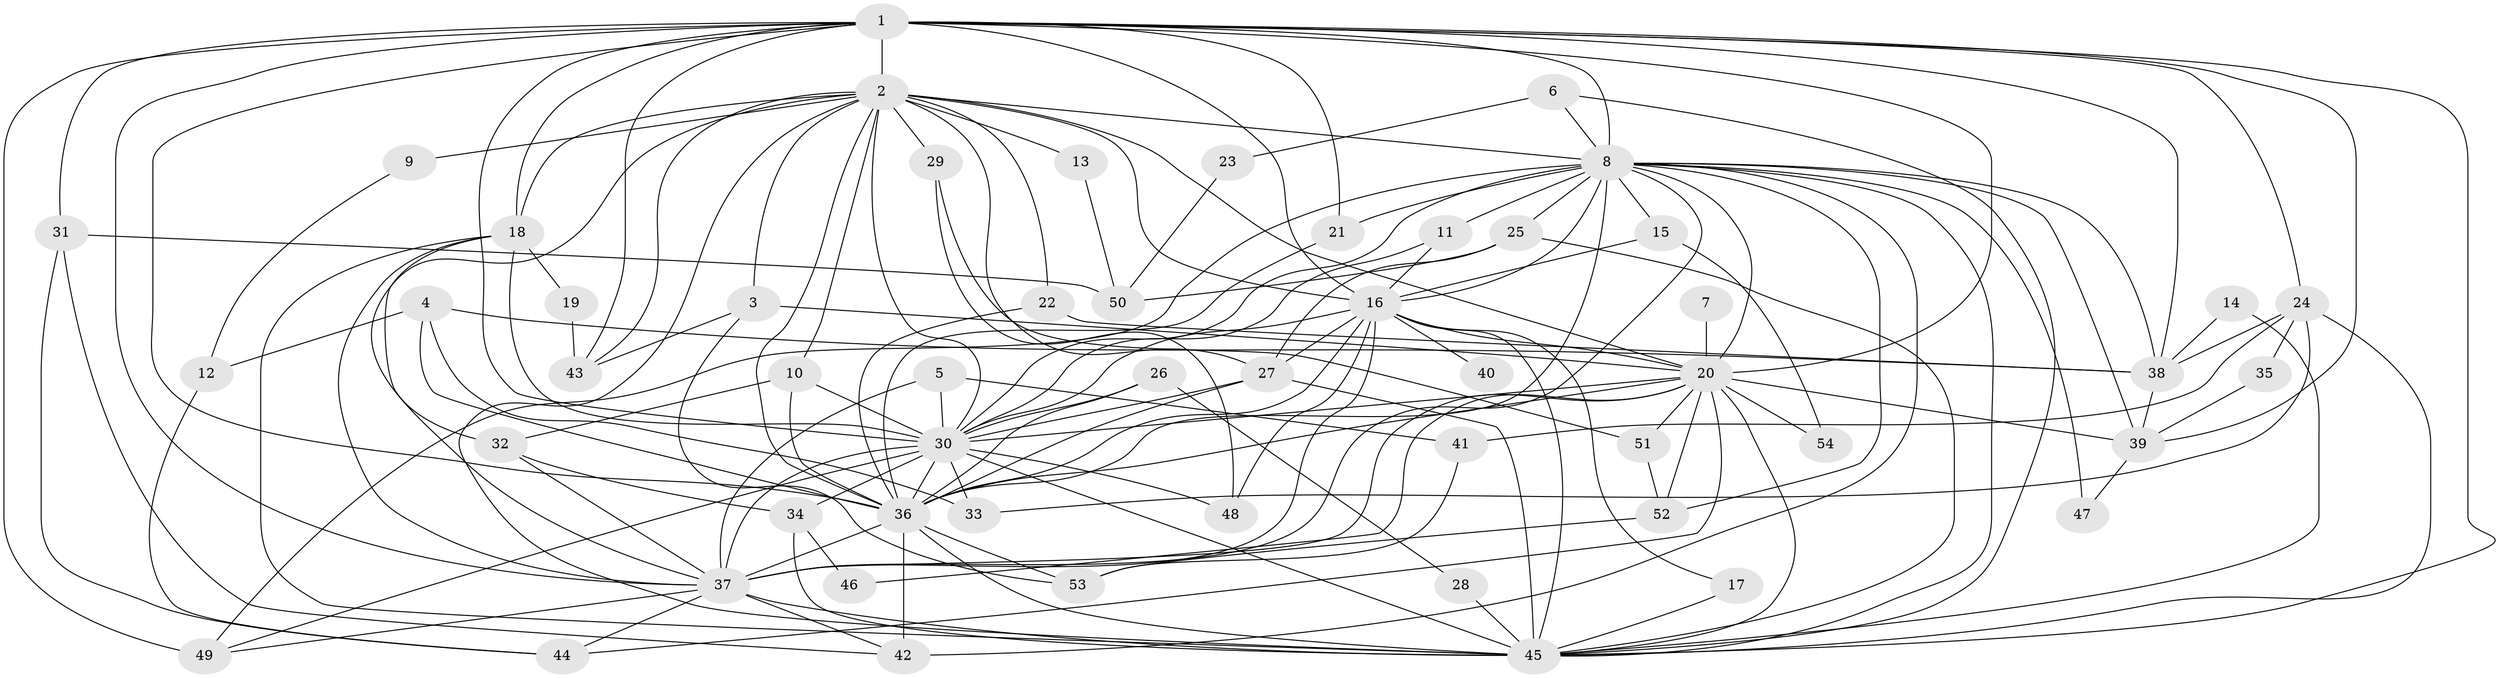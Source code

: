 // original degree distribution, {19: 0.018691588785046728, 21: 0.009345794392523364, 22: 0.009345794392523364, 26: 0.009345794392523364, 18: 0.018691588785046728, 16: 0.009345794392523364, 24: 0.009345794392523364, 20: 0.009345794392523364, 7: 0.009345794392523364, 4: 0.11214953271028037, 3: 0.24299065420560748, 5: 0.056074766355140186, 6: 0.018691588785046728, 2: 0.4672897196261682}
// Generated by graph-tools (version 1.1) at 2025/01/03/09/25 03:01:17]
// undirected, 54 vertices, 149 edges
graph export_dot {
graph [start="1"]
  node [color=gray90,style=filled];
  1;
  2;
  3;
  4;
  5;
  6;
  7;
  8;
  9;
  10;
  11;
  12;
  13;
  14;
  15;
  16;
  17;
  18;
  19;
  20;
  21;
  22;
  23;
  24;
  25;
  26;
  27;
  28;
  29;
  30;
  31;
  32;
  33;
  34;
  35;
  36;
  37;
  38;
  39;
  40;
  41;
  42;
  43;
  44;
  45;
  46;
  47;
  48;
  49;
  50;
  51;
  52;
  53;
  54;
  1 -- 2 [weight=2.0];
  1 -- 8 [weight=1.0];
  1 -- 16 [weight=1.0];
  1 -- 18 [weight=1.0];
  1 -- 20 [weight=1.0];
  1 -- 21 [weight=1.0];
  1 -- 24 [weight=1.0];
  1 -- 30 [weight=1.0];
  1 -- 31 [weight=1.0];
  1 -- 36 [weight=1.0];
  1 -- 37 [weight=1.0];
  1 -- 38 [weight=1.0];
  1 -- 39 [weight=1.0];
  1 -- 43 [weight=1.0];
  1 -- 45 [weight=1.0];
  1 -- 49 [weight=1.0];
  2 -- 3 [weight=1.0];
  2 -- 8 [weight=3.0];
  2 -- 9 [weight=2.0];
  2 -- 10 [weight=1.0];
  2 -- 13 [weight=2.0];
  2 -- 16 [weight=2.0];
  2 -- 18 [weight=1.0];
  2 -- 20 [weight=4.0];
  2 -- 22 [weight=1.0];
  2 -- 27 [weight=1.0];
  2 -- 29 [weight=2.0];
  2 -- 30 [weight=4.0];
  2 -- 36 [weight=4.0];
  2 -- 37 [weight=2.0];
  2 -- 43 [weight=1.0];
  2 -- 45 [weight=2.0];
  3 -- 20 [weight=1.0];
  3 -- 43 [weight=1.0];
  3 -- 53 [weight=1.0];
  4 -- 12 [weight=1.0];
  4 -- 33 [weight=1.0];
  4 -- 36 [weight=1.0];
  4 -- 38 [weight=1.0];
  5 -- 30 [weight=1.0];
  5 -- 37 [weight=1.0];
  5 -- 41 [weight=1.0];
  6 -- 8 [weight=1.0];
  6 -- 23 [weight=1.0];
  6 -- 45 [weight=1.0];
  7 -- 20 [weight=2.0];
  8 -- 11 [weight=1.0];
  8 -- 15 [weight=1.0];
  8 -- 16 [weight=3.0];
  8 -- 20 [weight=1.0];
  8 -- 21 [weight=1.0];
  8 -- 25 [weight=1.0];
  8 -- 30 [weight=1.0];
  8 -- 36 [weight=1.0];
  8 -- 37 [weight=1.0];
  8 -- 38 [weight=1.0];
  8 -- 39 [weight=1.0];
  8 -- 42 [weight=2.0];
  8 -- 45 [weight=1.0];
  8 -- 47 [weight=2.0];
  8 -- 49 [weight=1.0];
  8 -- 52 [weight=2.0];
  9 -- 12 [weight=1.0];
  10 -- 30 [weight=1.0];
  10 -- 32 [weight=1.0];
  10 -- 36 [weight=1.0];
  11 -- 16 [weight=1.0];
  11 -- 30 [weight=1.0];
  12 -- 44 [weight=1.0];
  13 -- 50 [weight=1.0];
  14 -- 38 [weight=1.0];
  14 -- 45 [weight=2.0];
  15 -- 16 [weight=1.0];
  15 -- 54 [weight=1.0];
  16 -- 17 [weight=1.0];
  16 -- 20 [weight=1.0];
  16 -- 27 [weight=1.0];
  16 -- 30 [weight=1.0];
  16 -- 36 [weight=1.0];
  16 -- 37 [weight=1.0];
  16 -- 40 [weight=1.0];
  16 -- 45 [weight=1.0];
  16 -- 48 [weight=1.0];
  17 -- 45 [weight=1.0];
  18 -- 19 [weight=1.0];
  18 -- 30 [weight=1.0];
  18 -- 32 [weight=1.0];
  18 -- 37 [weight=1.0];
  18 -- 45 [weight=1.0];
  19 -- 43 [weight=1.0];
  20 -- 30 [weight=1.0];
  20 -- 36 [weight=1.0];
  20 -- 37 [weight=1.0];
  20 -- 39 [weight=1.0];
  20 -- 44 [weight=1.0];
  20 -- 45 [weight=1.0];
  20 -- 46 [weight=1.0];
  20 -- 51 [weight=1.0];
  20 -- 52 [weight=1.0];
  20 -- 54 [weight=1.0];
  21 -- 36 [weight=2.0];
  22 -- 36 [weight=1.0];
  22 -- 38 [weight=1.0];
  23 -- 50 [weight=1.0];
  24 -- 33 [weight=1.0];
  24 -- 35 [weight=2.0];
  24 -- 38 [weight=1.0];
  24 -- 41 [weight=1.0];
  24 -- 45 [weight=1.0];
  25 -- 27 [weight=1.0];
  25 -- 45 [weight=1.0];
  25 -- 50 [weight=1.0];
  26 -- 28 [weight=1.0];
  26 -- 30 [weight=1.0];
  26 -- 36 [weight=1.0];
  27 -- 30 [weight=1.0];
  27 -- 36 [weight=1.0];
  27 -- 45 [weight=1.0];
  28 -- 45 [weight=1.0];
  29 -- 48 [weight=1.0];
  29 -- 51 [weight=1.0];
  30 -- 33 [weight=1.0];
  30 -- 34 [weight=1.0];
  30 -- 36 [weight=1.0];
  30 -- 37 [weight=2.0];
  30 -- 45 [weight=2.0];
  30 -- 48 [weight=1.0];
  30 -- 49 [weight=1.0];
  31 -- 42 [weight=1.0];
  31 -- 44 [weight=1.0];
  31 -- 50 [weight=1.0];
  32 -- 34 [weight=1.0];
  32 -- 37 [weight=1.0];
  34 -- 45 [weight=1.0];
  34 -- 46 [weight=1.0];
  35 -- 39 [weight=1.0];
  36 -- 37 [weight=1.0];
  36 -- 42 [weight=1.0];
  36 -- 45 [weight=1.0];
  36 -- 53 [weight=1.0];
  37 -- 42 [weight=1.0];
  37 -- 44 [weight=1.0];
  37 -- 45 [weight=1.0];
  37 -- 49 [weight=1.0];
  38 -- 39 [weight=1.0];
  39 -- 47 [weight=1.0];
  41 -- 53 [weight=1.0];
  51 -- 52 [weight=1.0];
  52 -- 53 [weight=1.0];
}
